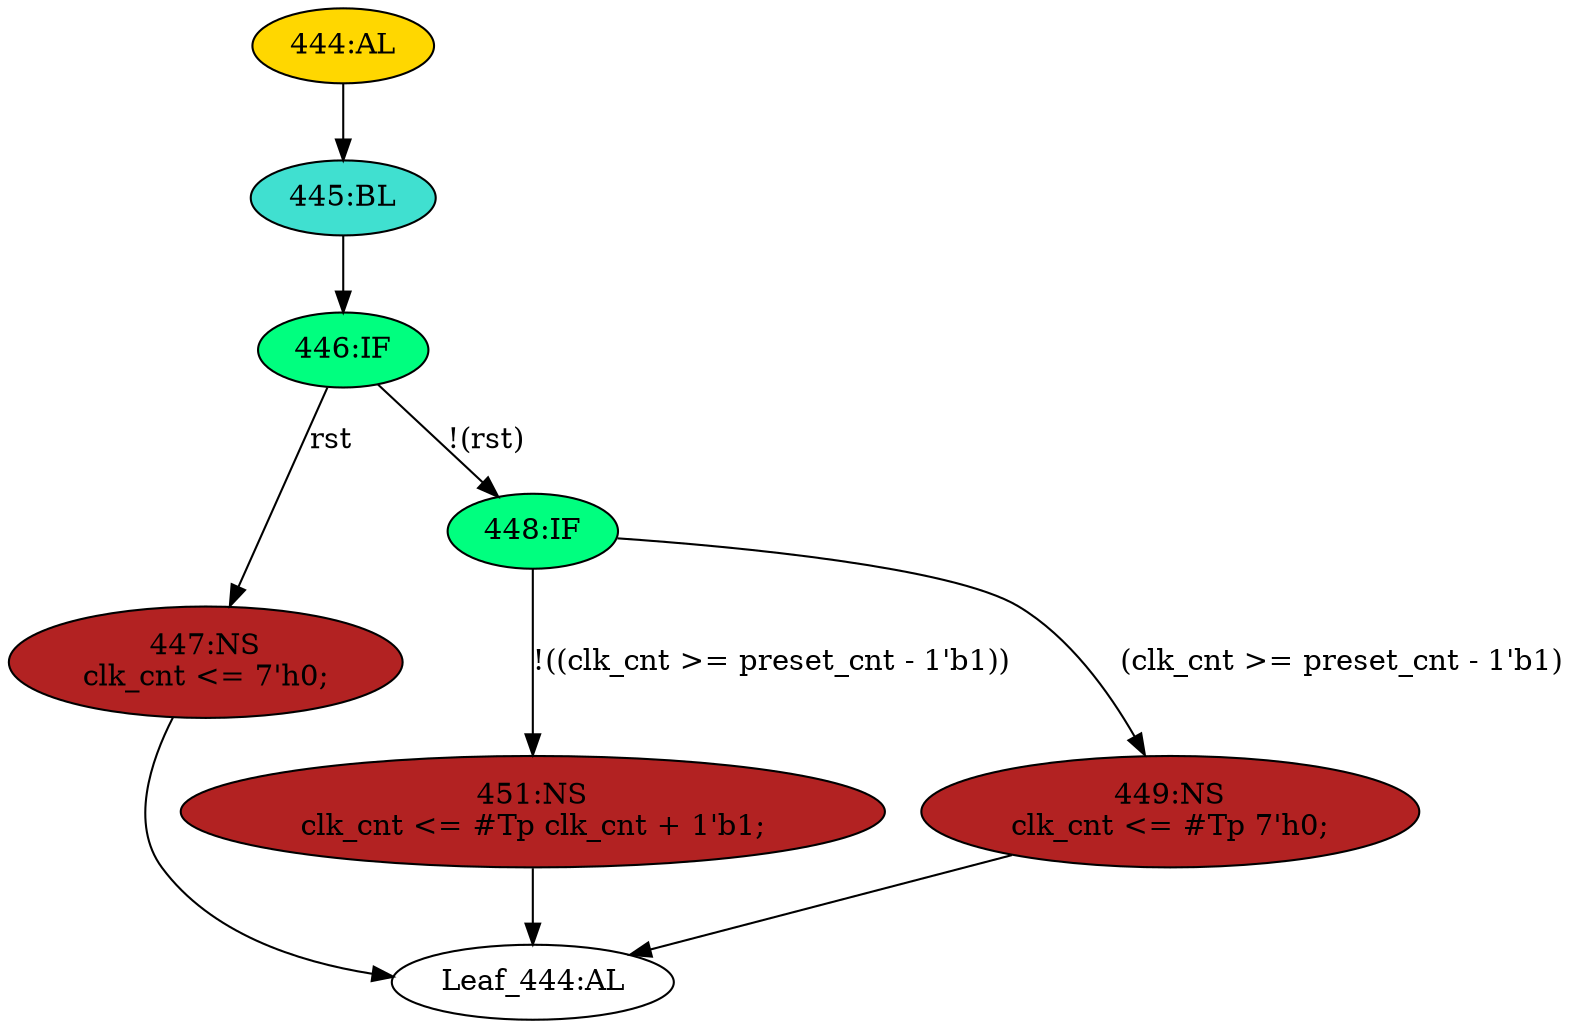 strict digraph "" {
	node [label="\N"];
	"446:IF"	 [ast="<pyverilog.vparser.ast.IfStatement object at 0x7f2998c0c810>",
		fillcolor=springgreen,
		label="446:IF",
		statements="[]",
		style=filled,
		typ=IfStatement];
	"447:NS"	 [ast="<pyverilog.vparser.ast.NonblockingSubstitution object at 0x7f2998c12050>",
		fillcolor=firebrick,
		label="447:NS
clk_cnt <= 7'h0;",
		statements="[<pyverilog.vparser.ast.NonblockingSubstitution object at 0x7f2998c12050>]",
		style=filled,
		typ=NonblockingSubstitution];
	"446:IF" -> "447:NS"	 [cond="['rst']",
		label=rst,
		lineno=446];
	"448:IF"	 [ast="<pyverilog.vparser.ast.IfStatement object at 0x7f2998c0c7d0>",
		fillcolor=springgreen,
		label="448:IF",
		statements="[]",
		style=filled,
		typ=IfStatement];
	"446:IF" -> "448:IF"	 [cond="['rst']",
		label="!(rst)",
		lineno=446];
	"Leaf_444:AL"	 [def_var="['clk_cnt']",
		label="Leaf_444:AL"];
	"451:NS"	 [ast="<pyverilog.vparser.ast.NonblockingSubstitution object at 0x7f2998c0c950>",
		fillcolor=firebrick,
		label="451:NS
clk_cnt <= #Tp clk_cnt + 1'b1;",
		statements="[<pyverilog.vparser.ast.NonblockingSubstitution object at 0x7f2998c0c950>]",
		style=filled,
		typ=NonblockingSubstitution];
	"451:NS" -> "Leaf_444:AL"	 [cond="[]",
		lineno=None];
	"447:NS" -> "Leaf_444:AL"	 [cond="[]",
		lineno=None];
	"445:BL"	 [ast="<pyverilog.vparser.ast.Block object at 0x7f2998c12210>",
		fillcolor=turquoise,
		label="445:BL",
		statements="[]",
		style=filled,
		typ=Block];
	"445:BL" -> "446:IF"	 [cond="[]",
		lineno=None];
	"449:NS"	 [ast="<pyverilog.vparser.ast.NonblockingSubstitution object at 0x7f2998c0cd10>",
		fillcolor=firebrick,
		label="449:NS
clk_cnt <= #Tp 7'h0;",
		statements="[<pyverilog.vparser.ast.NonblockingSubstitution object at 0x7f2998c0cd10>]",
		style=filled,
		typ=NonblockingSubstitution];
	"449:NS" -> "Leaf_444:AL"	 [cond="[]",
		lineno=None];
	"444:AL"	 [ast="<pyverilog.vparser.ast.Always object at 0x7f2998c12250>",
		clk_sens=True,
		fillcolor=gold,
		label="444:AL",
		sens="['clk', 'rst']",
		statements="[]",
		style=filled,
		typ=Always,
		use_var="['rst', 'clk_cnt', 'preset_cnt']"];
	"444:AL" -> "445:BL"	 [cond="[]",
		lineno=None];
	"448:IF" -> "451:NS"	 [cond="['clk_cnt', 'preset_cnt']",
		label="!((clk_cnt >= preset_cnt - 1'b1))",
		lineno=448];
	"448:IF" -> "449:NS"	 [cond="['clk_cnt', 'preset_cnt']",
		label="(clk_cnt >= preset_cnt - 1'b1)",
		lineno=448];
}
